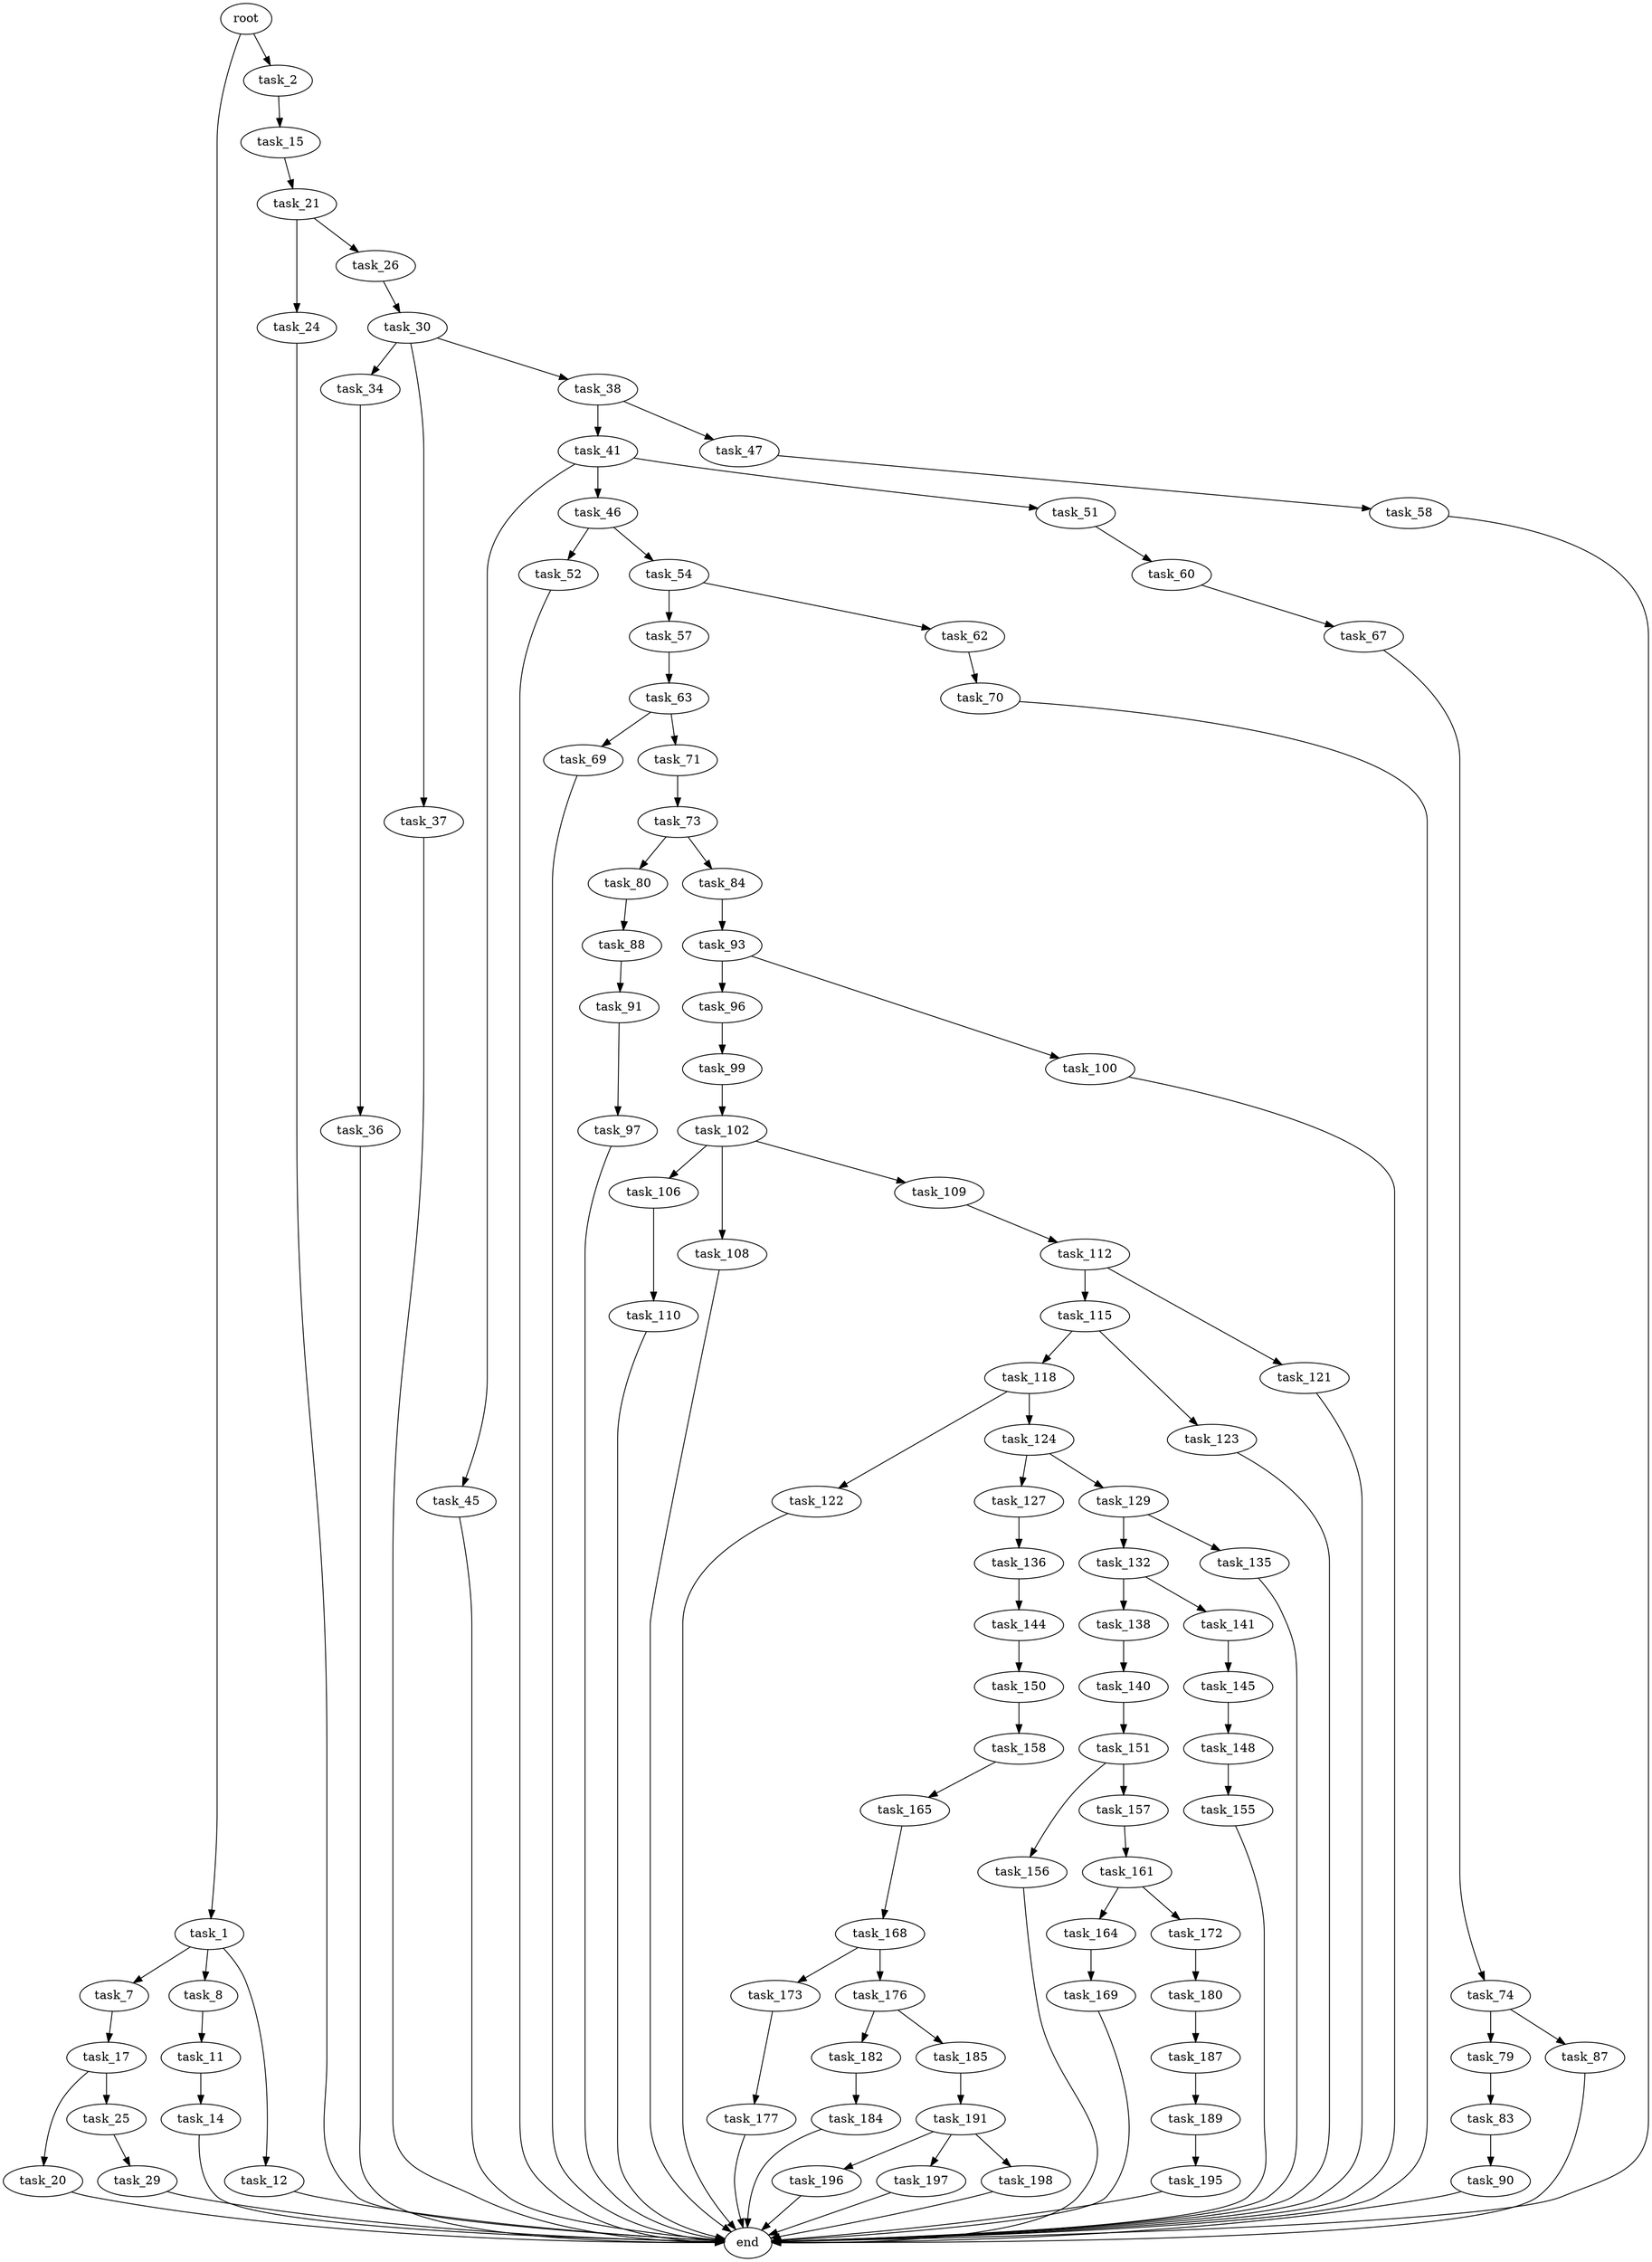 digraph G {
  root [size="0.000000"];
  task_1 [size="3371610116.000000"];
  task_2 [size="28991029248.000000"];
  task_7 [size="76682293819.000000"];
  task_8 [size="17149857838.000000"];
  task_11 [size="152155493245.000000"];
  task_12 [size="3961512220.000000"];
  task_14 [size="484483871368.000000"];
  task_15 [size="649344129641.000000"];
  task_17 [size="645566277481.000000"];
  task_20 [size="231928233984.000000"];
  task_21 [size="782757789696.000000"];
  task_24 [size="1905595712.000000"];
  task_25 [size="42644979174.000000"];
  task_26 [size="368293445632.000000"];
  task_29 [size="23704266453.000000"];
  task_30 [size="886551385.000000"];
  task_34 [size="2803778944.000000"];
  task_36 [size="9876430657.000000"];
  task_37 [size="8881876428.000000"];
  task_38 [size="672594304554.000000"];
  task_41 [size="1794250948.000000"];
  task_45 [size="779460310894.000000"];
  task_46 [size="134217728000.000000"];
  task_47 [size="67670291915.000000"];
  task_51 [size="1217666129.000000"];
  task_52 [size="882856836524.000000"];
  task_54 [size="12097243309.000000"];
  task_57 [size="231091309149.000000"];
  task_58 [size="128129820962.000000"];
  task_60 [size="107680046268.000000"];
  task_62 [size="8560373374.000000"];
  task_63 [size="1073741824000.000000"];
  task_67 [size="892478852474.000000"];
  task_69 [size="177752641501.000000"];
  task_70 [size="231928233984.000000"];
  task_71 [size="12293287196.000000"];
  task_73 [size="1073741824000.000000"];
  task_74 [size="4356618766.000000"];
  task_79 [size="28991029248.000000"];
  task_80 [size="231928233984.000000"];
  task_83 [size="782757789696.000000"];
  task_84 [size="782757789696.000000"];
  task_87 [size="244773115914.000000"];
  task_88 [size="68719476736.000000"];
  task_90 [size="22869476501.000000"];
  task_91 [size="549755813888.000000"];
  task_93 [size="368293445632.000000"];
  task_96 [size="9553719807.000000"];
  task_97 [size="783786916.000000"];
  task_99 [size="489011233402.000000"];
  task_100 [size="28991029248.000000"];
  task_102 [size="5003489966.000000"];
  task_106 [size="21616668829.000000"];
  task_108 [size="4091704892.000000"];
  task_109 [size="231928233984.000000"];
  task_110 [size="46717235027.000000"];
  task_112 [size="231928233984.000000"];
  task_115 [size="691234458255.000000"];
  task_118 [size="16676230390.000000"];
  task_121 [size="468715171428.000000"];
  task_122 [size="69992302860.000000"];
  task_123 [size="3946376701.000000"];
  task_124 [size="8089546866.000000"];
  task_127 [size="9351502459.000000"];
  task_129 [size="1228455861.000000"];
  task_132 [size="134217728000.000000"];
  task_135 [size="368293445632.000000"];
  task_136 [size="782757789696.000000"];
  task_138 [size="134217728000.000000"];
  task_140 [size="695545934.000000"];
  task_141 [size="134217728000.000000"];
  task_144 [size="701899377589.000000"];
  task_145 [size="68719476736.000000"];
  task_148 [size="8589934592.000000"];
  task_150 [size="368293445632.000000"];
  task_151 [size="681632969580.000000"];
  task_155 [size="68719476736.000000"];
  task_156 [size="28991029248.000000"];
  task_157 [size="44433901317.000000"];
  task_158 [size="561922989372.000000"];
  task_161 [size="26032046915.000000"];
  task_164 [size="9883238835.000000"];
  task_165 [size="8589934592.000000"];
  task_168 [size="23593880587.000000"];
  task_169 [size="7787658340.000000"];
  task_172 [size="782757789696.000000"];
  task_173 [size="12711315811.000000"];
  task_176 [size="44003416174.000000"];
  task_177 [size="359946897303.000000"];
  task_180 [size="1862813878.000000"];
  task_182 [size="137983312910.000000"];
  task_184 [size="231928233984.000000"];
  task_185 [size="24954888417.000000"];
  task_187 [size="15799628942.000000"];
  task_189 [size="549755813888.000000"];
  task_191 [size="80031373554.000000"];
  task_195 [size="1073741824000.000000"];
  task_196 [size="982148884663.000000"];
  task_197 [size="68719476736.000000"];
  task_198 [size="886333105357.000000"];
  end [size="0.000000"];

  root -> task_1 [size="1.000000"];
  root -> task_2 [size="1.000000"];
  task_1 -> task_7 [size="75497472.000000"];
  task_1 -> task_8 [size="75497472.000000"];
  task_1 -> task_12 [size="75497472.000000"];
  task_2 -> task_15 [size="75497472.000000"];
  task_7 -> task_17 [size="75497472.000000"];
  task_8 -> task_11 [size="679477248.000000"];
  task_11 -> task_14 [size="301989888.000000"];
  task_12 -> end [size="1.000000"];
  task_14 -> end [size="1.000000"];
  task_15 -> task_21 [size="536870912.000000"];
  task_17 -> task_20 [size="411041792.000000"];
  task_17 -> task_25 [size="411041792.000000"];
  task_20 -> end [size="1.000000"];
  task_21 -> task_24 [size="679477248.000000"];
  task_21 -> task_26 [size="679477248.000000"];
  task_24 -> end [size="1.000000"];
  task_25 -> task_29 [size="75497472.000000"];
  task_26 -> task_30 [size="411041792.000000"];
  task_29 -> end [size="1.000000"];
  task_30 -> task_34 [size="33554432.000000"];
  task_30 -> task_37 [size="33554432.000000"];
  task_30 -> task_38 [size="33554432.000000"];
  task_34 -> task_36 [size="134217728.000000"];
  task_36 -> end [size="1.000000"];
  task_37 -> end [size="1.000000"];
  task_38 -> task_41 [size="679477248.000000"];
  task_38 -> task_47 [size="679477248.000000"];
  task_41 -> task_45 [size="33554432.000000"];
  task_41 -> task_46 [size="33554432.000000"];
  task_41 -> task_51 [size="33554432.000000"];
  task_45 -> end [size="1.000000"];
  task_46 -> task_52 [size="209715200.000000"];
  task_46 -> task_54 [size="209715200.000000"];
  task_47 -> task_58 [size="134217728.000000"];
  task_51 -> task_60 [size="33554432.000000"];
  task_52 -> end [size="1.000000"];
  task_54 -> task_57 [size="209715200.000000"];
  task_54 -> task_62 [size="209715200.000000"];
  task_57 -> task_63 [size="209715200.000000"];
  task_58 -> end [size="1.000000"];
  task_60 -> task_67 [size="75497472.000000"];
  task_62 -> task_70 [size="134217728.000000"];
  task_63 -> task_69 [size="838860800.000000"];
  task_63 -> task_71 [size="838860800.000000"];
  task_67 -> task_74 [size="536870912.000000"];
  task_69 -> end [size="1.000000"];
  task_70 -> end [size="1.000000"];
  task_71 -> task_73 [size="209715200.000000"];
  task_73 -> task_80 [size="838860800.000000"];
  task_73 -> task_84 [size="838860800.000000"];
  task_74 -> task_79 [size="75497472.000000"];
  task_74 -> task_87 [size="75497472.000000"];
  task_79 -> task_83 [size="75497472.000000"];
  task_80 -> task_88 [size="301989888.000000"];
  task_83 -> task_90 [size="679477248.000000"];
  task_84 -> task_93 [size="679477248.000000"];
  task_87 -> end [size="1.000000"];
  task_88 -> task_91 [size="134217728.000000"];
  task_90 -> end [size="1.000000"];
  task_91 -> task_97 [size="536870912.000000"];
  task_93 -> task_96 [size="411041792.000000"];
  task_93 -> task_100 [size="411041792.000000"];
  task_96 -> task_99 [size="209715200.000000"];
  task_97 -> end [size="1.000000"];
  task_99 -> task_102 [size="679477248.000000"];
  task_100 -> end [size="1.000000"];
  task_102 -> task_106 [size="134217728.000000"];
  task_102 -> task_108 [size="134217728.000000"];
  task_102 -> task_109 [size="134217728.000000"];
  task_106 -> task_110 [size="536870912.000000"];
  task_108 -> end [size="1.000000"];
  task_109 -> task_112 [size="301989888.000000"];
  task_110 -> end [size="1.000000"];
  task_112 -> task_115 [size="301989888.000000"];
  task_112 -> task_121 [size="301989888.000000"];
  task_115 -> task_118 [size="679477248.000000"];
  task_115 -> task_123 [size="679477248.000000"];
  task_118 -> task_122 [size="536870912.000000"];
  task_118 -> task_124 [size="536870912.000000"];
  task_121 -> end [size="1.000000"];
  task_122 -> end [size="1.000000"];
  task_123 -> end [size="1.000000"];
  task_124 -> task_127 [size="134217728.000000"];
  task_124 -> task_129 [size="134217728.000000"];
  task_127 -> task_136 [size="536870912.000000"];
  task_129 -> task_132 [size="75497472.000000"];
  task_129 -> task_135 [size="75497472.000000"];
  task_132 -> task_138 [size="209715200.000000"];
  task_132 -> task_141 [size="209715200.000000"];
  task_135 -> end [size="1.000000"];
  task_136 -> task_144 [size="679477248.000000"];
  task_138 -> task_140 [size="209715200.000000"];
  task_140 -> task_151 [size="33554432.000000"];
  task_141 -> task_145 [size="209715200.000000"];
  task_144 -> task_150 [size="679477248.000000"];
  task_145 -> task_148 [size="134217728.000000"];
  task_148 -> task_155 [size="33554432.000000"];
  task_150 -> task_158 [size="411041792.000000"];
  task_151 -> task_156 [size="536870912.000000"];
  task_151 -> task_157 [size="536870912.000000"];
  task_155 -> end [size="1.000000"];
  task_156 -> end [size="1.000000"];
  task_157 -> task_161 [size="134217728.000000"];
  task_158 -> task_165 [size="838860800.000000"];
  task_161 -> task_164 [size="536870912.000000"];
  task_161 -> task_172 [size="536870912.000000"];
  task_164 -> task_169 [size="679477248.000000"];
  task_165 -> task_168 [size="33554432.000000"];
  task_168 -> task_173 [size="679477248.000000"];
  task_168 -> task_176 [size="679477248.000000"];
  task_169 -> end [size="1.000000"];
  task_172 -> task_180 [size="679477248.000000"];
  task_173 -> task_177 [size="536870912.000000"];
  task_176 -> task_182 [size="75497472.000000"];
  task_176 -> task_185 [size="75497472.000000"];
  task_177 -> end [size="1.000000"];
  task_180 -> task_187 [size="33554432.000000"];
  task_182 -> task_184 [size="209715200.000000"];
  task_184 -> end [size="1.000000"];
  task_185 -> task_191 [size="411041792.000000"];
  task_187 -> task_189 [size="411041792.000000"];
  task_189 -> task_195 [size="536870912.000000"];
  task_191 -> task_196 [size="75497472.000000"];
  task_191 -> task_197 [size="75497472.000000"];
  task_191 -> task_198 [size="75497472.000000"];
  task_195 -> end [size="1.000000"];
  task_196 -> end [size="1.000000"];
  task_197 -> end [size="1.000000"];
  task_198 -> end [size="1.000000"];
}
